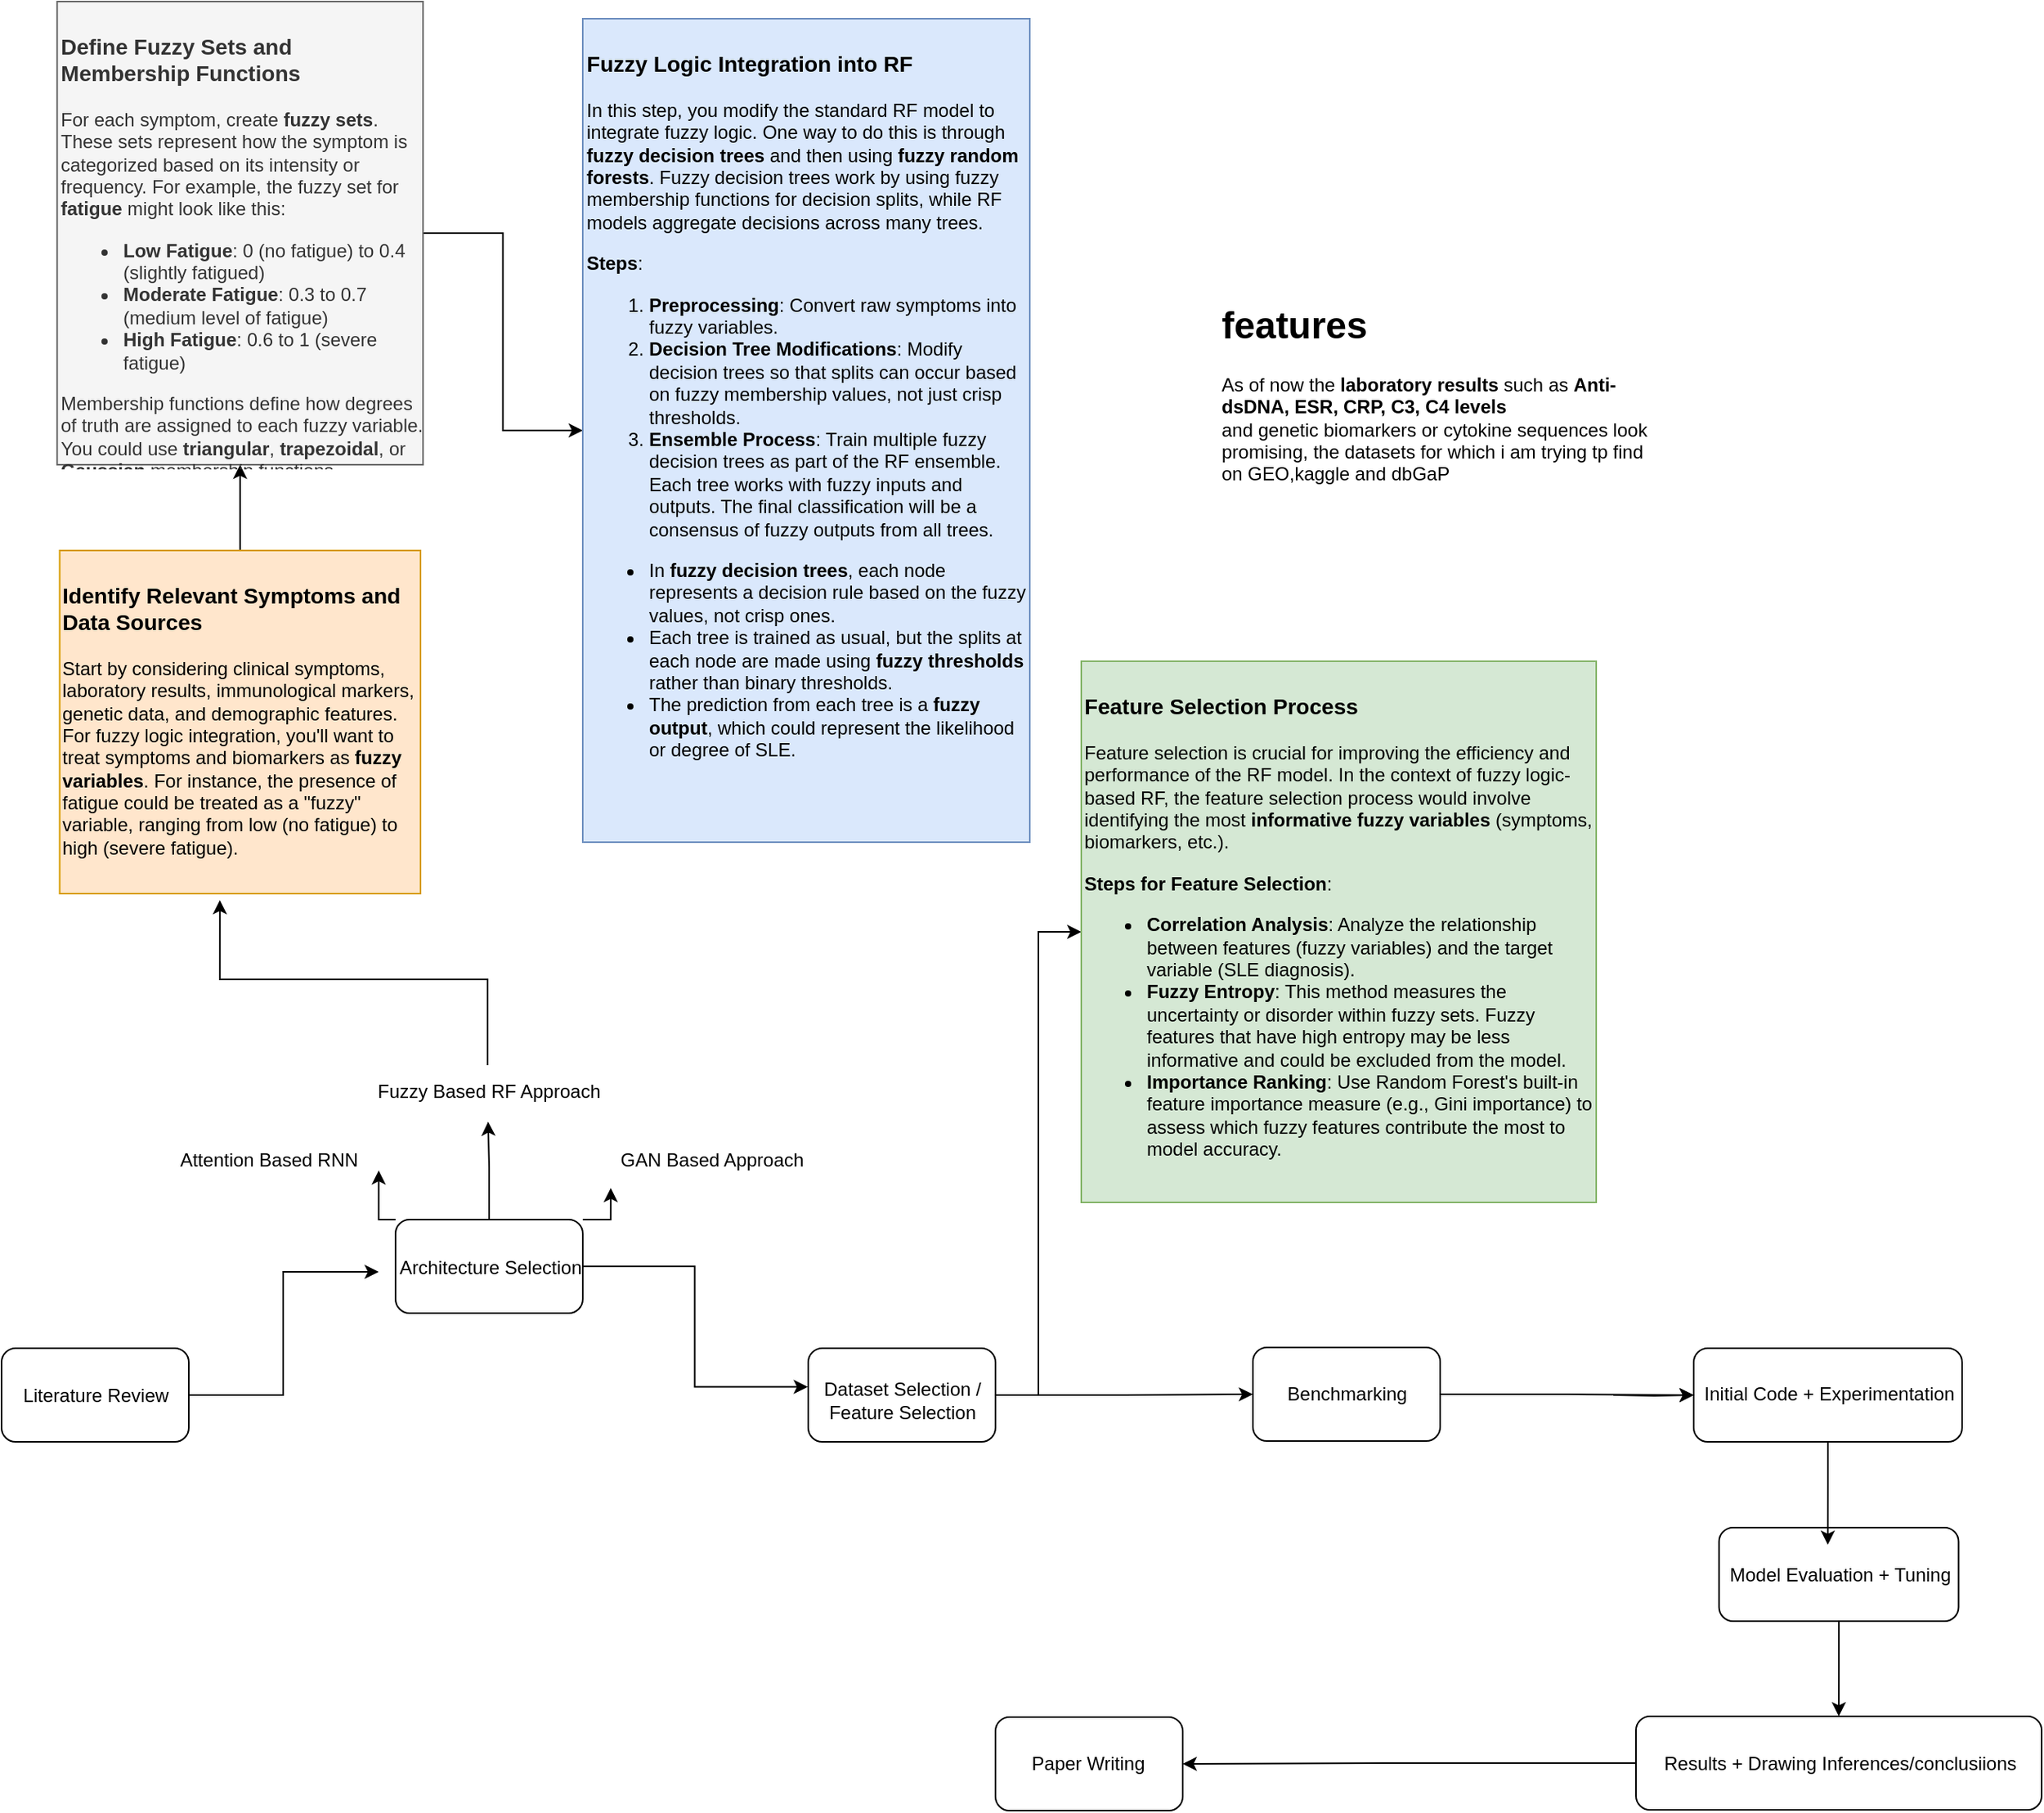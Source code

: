 <mxfile version="24.8.3">
  <diagram name="Page-1" id="1jeLxI2OCfeSWo5d0hNq">
    <mxGraphModel dx="844" dy="1758" grid="1" gridSize="11" guides="1" tooltips="1" connect="1" arrows="1" fold="1" page="0" pageScale="1" pageWidth="850" pageHeight="1100" math="0" shadow="0">
      <root>
        <mxCell id="0" />
        <mxCell id="1" parent="0" />
        <mxCell id="_-TTu0KQnb45jtgWuE68-1" value="&lt;font style=&quot;font-size: 12px;&quot;&gt;Literature Review&lt;/font&gt;" style="text;html=1;align=center;verticalAlign=middle;resizable=0;points=[];autosize=1;strokeColor=none;fillColor=none;" parent="1" vertex="1">
          <mxGeometry x="132" y="272" width="121" height="33" as="geometry" />
        </mxCell>
        <mxCell id="_-TTu0KQnb45jtgWuE68-2" value="&lt;div&gt;Architecture Selection&lt;/div&gt;&lt;div&gt;&lt;br&gt;&lt;/div&gt;" style="text;html=1;align=center;verticalAlign=middle;resizable=0;points=[];autosize=1;strokeColor=none;fillColor=none;" parent="1" vertex="1">
          <mxGeometry x="374" y="192" width="143" height="44" as="geometry" />
        </mxCell>
        <mxCell id="_-TTu0KQnb45jtgWuE68-3" value="&lt;div&gt;Dataset Selection /&lt;/div&gt;&lt;div&gt;Feature Selection&lt;br&gt;&lt;/div&gt;" style="text;html=1;align=center;verticalAlign=middle;resizable=0;points=[];autosize=1;strokeColor=none;fillColor=none;" parent="1" vertex="1">
          <mxGeometry x="649" y="269.5" width="121" height="44" as="geometry" />
        </mxCell>
        <mxCell id="_-TTu0KQnb45jtgWuE68-4" value="Benchmarking" style="text;html=1;align=center;verticalAlign=middle;resizable=0;points=[];autosize=1;strokeColor=none;fillColor=none;" parent="1" vertex="1">
          <mxGeometry x="945" y="271" width="99" height="33" as="geometry" />
        </mxCell>
        <mxCell id="_-TTu0KQnb45jtgWuE68-6" value="Initial Code + Experimentation" style="text;html=1;align=center;verticalAlign=middle;resizable=0;points=[];autosize=1;strokeColor=none;fillColor=none;" parent="1" vertex="1">
          <mxGeometry x="1210" y="271.5" width="187" height="33" as="geometry" />
        </mxCell>
        <mxCell id="_-TTu0KQnb45jtgWuE68-7" value="Model Evaluation + Tuning" style="text;html=1;align=center;verticalAlign=middle;resizable=0;points=[];autosize=1;strokeColor=none;fillColor=none;" parent="1" vertex="1">
          <mxGeometry x="1228" y="387" width="165" height="33" as="geometry" />
        </mxCell>
        <mxCell id="_-TTu0KQnb45jtgWuE68-8" value="Results + Drawing Inferences/conclusiions" style="text;html=1;align=center;verticalAlign=middle;resizable=0;points=[];autosize=1;strokeColor=none;fillColor=none;" parent="1" vertex="1">
          <mxGeometry x="1184" y="508" width="253" height="33" as="geometry" />
        </mxCell>
        <mxCell id="_-TTu0KQnb45jtgWuE68-9" value="Paper Writing" style="text;html=1;align=center;verticalAlign=middle;resizable=0;points=[];autosize=1;strokeColor=none;fillColor=none;" parent="1" vertex="1">
          <mxGeometry x="779" y="508.5" width="99" height="33" as="geometry" />
        </mxCell>
        <mxCell id="_-TTu0KQnb45jtgWuE68-10" value="" style="rounded=1;whiteSpace=wrap;html=1;fillColor=none;" parent="1" vertex="1">
          <mxGeometry x="133" y="258.5" width="120" height="60" as="geometry" />
        </mxCell>
        <mxCell id="_-TTu0KQnb45jtgWuE68-11" value="" style="rounded=1;whiteSpace=wrap;html=1;fillColor=none;" parent="1" vertex="1">
          <mxGeometry x="385.5" y="176" width="120" height="60" as="geometry" />
        </mxCell>
        <mxCell id="m3b22_OhLMWhYGsPR_bi-3" style="edgeStyle=orthogonalEdgeStyle;rounded=0;orthogonalLoop=1;jettySize=auto;html=1;entryX=0;entryY=0.5;entryDx=0;entryDy=0;" edge="1" parent="1" source="_-TTu0KQnb45jtgWuE68-12" target="m3b22_OhLMWhYGsPR_bi-2">
          <mxGeometry relative="1" as="geometry" />
        </mxCell>
        <mxCell id="m3b22_OhLMWhYGsPR_bi-4" style="edgeStyle=orthogonalEdgeStyle;rounded=0;orthogonalLoop=1;jettySize=auto;html=1;entryX=0;entryY=0.5;entryDx=0;entryDy=0;" edge="1" parent="1" source="_-TTu0KQnb45jtgWuE68-12" target="_-TTu0KQnb45jtgWuE68-13">
          <mxGeometry relative="1" as="geometry" />
        </mxCell>
        <mxCell id="_-TTu0KQnb45jtgWuE68-12" value="" style="rounded=1;whiteSpace=wrap;html=1;fillColor=none;" parent="1" vertex="1">
          <mxGeometry x="650" y="258.5" width="120" height="60" as="geometry" />
        </mxCell>
        <mxCell id="m3b22_OhLMWhYGsPR_bi-5" style="edgeStyle=orthogonalEdgeStyle;rounded=0;orthogonalLoop=1;jettySize=auto;html=1;" edge="1" parent="1" target="_-TTu0KQnb45jtgWuE68-14">
          <mxGeometry relative="1" as="geometry">
            <mxPoint x="1166" y="288.5" as="sourcePoint" />
          </mxGeometry>
        </mxCell>
        <mxCell id="m3b22_OhLMWhYGsPR_bi-9" style="edgeStyle=orthogonalEdgeStyle;rounded=0;orthogonalLoop=1;jettySize=auto;html=1;entryX=0;entryY=0.5;entryDx=0;entryDy=0;" edge="1" parent="1" source="_-TTu0KQnb45jtgWuE68-13" target="_-TTu0KQnb45jtgWuE68-14">
          <mxGeometry relative="1" as="geometry" />
        </mxCell>
        <mxCell id="_-TTu0KQnb45jtgWuE68-13" value="" style="rounded=1;whiteSpace=wrap;html=1;fillColor=none;" parent="1" vertex="1">
          <mxGeometry x="935" y="258" width="120" height="60" as="geometry" />
        </mxCell>
        <mxCell id="_-TTu0KQnb45jtgWuE68-14" value="" style="rounded=1;whiteSpace=wrap;html=1;fillColor=none;" parent="1" vertex="1">
          <mxGeometry x="1217.5" y="258.5" width="172" height="60" as="geometry" />
        </mxCell>
        <mxCell id="m3b22_OhLMWhYGsPR_bi-7" style="edgeStyle=orthogonalEdgeStyle;rounded=0;orthogonalLoop=1;jettySize=auto;html=1;entryX=0.5;entryY=0;entryDx=0;entryDy=0;" edge="1" parent="1" source="_-TTu0KQnb45jtgWuE68-15" target="_-TTu0KQnb45jtgWuE68-16">
          <mxGeometry relative="1" as="geometry" />
        </mxCell>
        <mxCell id="_-TTu0KQnb45jtgWuE68-15" value="" style="rounded=1;whiteSpace=wrap;html=1;fillColor=none;" parent="1" vertex="1">
          <mxGeometry x="1233.75" y="373.5" width="153.5" height="60" as="geometry" />
        </mxCell>
        <mxCell id="m3b22_OhLMWhYGsPR_bi-8" style="edgeStyle=orthogonalEdgeStyle;rounded=0;orthogonalLoop=1;jettySize=auto;html=1;" edge="1" parent="1" source="_-TTu0KQnb45jtgWuE68-16" target="_-TTu0KQnb45jtgWuE68-17">
          <mxGeometry relative="1" as="geometry" />
        </mxCell>
        <mxCell id="_-TTu0KQnb45jtgWuE68-16" value="" style="rounded=1;whiteSpace=wrap;html=1;fillColor=none;" parent="1" vertex="1">
          <mxGeometry x="1180.5" y="494.5" width="260" height="60" as="geometry" />
        </mxCell>
        <mxCell id="_-TTu0KQnb45jtgWuE68-17" value="" style="rounded=1;whiteSpace=wrap;html=1;fillColor=none;" parent="1" vertex="1">
          <mxGeometry x="770" y="495" width="120" height="60" as="geometry" />
        </mxCell>
        <mxCell id="_-TTu0KQnb45jtgWuE68-19" value="Fuzzy Based RF Approach" style="text;html=1;align=center;verticalAlign=middle;resizable=0;points=[];autosize=1;strokeColor=none;fillColor=none;" parent="1" vertex="1">
          <mxGeometry x="362" y="77" width="165" height="33" as="geometry" />
        </mxCell>
        <mxCell id="_-TTu0KQnb45jtgWuE68-20" value="Attention Based RNN" style="text;html=1;align=center;verticalAlign=middle;resizable=0;points=[];autosize=1;strokeColor=none;fillColor=none;" parent="1" vertex="1">
          <mxGeometry x="232" y="121" width="143" height="33" as="geometry" />
        </mxCell>
        <mxCell id="_-TTu0KQnb45jtgWuE68-21" value="GAN Based Approach" style="text;html=1;align=center;verticalAlign=middle;resizable=0;points=[];autosize=1;strokeColor=none;fillColor=none;" parent="1" vertex="1">
          <mxGeometry x="516" y="121" width="143" height="33" as="geometry" />
        </mxCell>
        <mxCell id="_-TTu0KQnb45jtgWuE68-33" style="edgeStyle=orthogonalEdgeStyle;rounded=0;orthogonalLoop=1;jettySize=auto;html=1;exitX=0.5;exitY=0;exitDx=0;exitDy=0;entryX=0.5;entryY=1;entryDx=0;entryDy=0;" parent="1" source="_-TTu0KQnb45jtgWuE68-22" target="_-TTu0KQnb45jtgWuE68-23" edge="1">
          <mxGeometry relative="1" as="geometry" />
        </mxCell>
        <mxCell id="_-TTu0KQnb45jtgWuE68-22" value="&lt;h3&gt;&lt;strong&gt;Identify Relevant Symptoms and Data Sources&lt;/strong&gt;&lt;/h3&gt;&lt;p&gt;Start by considering clinical symptoms, laboratory results, immunological markers, genetic data, and demographic features. For fuzzy logic integration, you&#39;ll want to treat symptoms and biomarkers as &lt;strong&gt;fuzzy variables&lt;/strong&gt;. For instance, the presence of fatigue could be treated as a &quot;fuzzy&quot; variable, ranging from low (no fatigue) to high (severe fatigue).&lt;/p&gt;" style="text;html=1;whiteSpace=wrap;overflow=hidden;rounded=0;fillColor=#ffe6cc;strokeColor=#d79b00;" parent="1" vertex="1">
          <mxGeometry x="170.25" y="-253" width="231.25" height="220" as="geometry" />
        </mxCell>
        <mxCell id="_-TTu0KQnb45jtgWuE68-34" style="edgeStyle=orthogonalEdgeStyle;rounded=0;orthogonalLoop=1;jettySize=auto;html=1;entryX=0;entryY=0.5;entryDx=0;entryDy=0;" parent="1" source="_-TTu0KQnb45jtgWuE68-23" target="_-TTu0KQnb45jtgWuE68-24" edge="1">
          <mxGeometry relative="1" as="geometry" />
        </mxCell>
        <mxCell id="_-TTu0KQnb45jtgWuE68-23" value="&lt;h3&gt;&lt;strong&gt;Define Fuzzy Sets and Membership Functions&lt;/strong&gt;&lt;/h3&gt;&lt;p&gt;&lt;/p&gt;&lt;p&gt;For each symptom, create &lt;strong&gt;fuzzy sets&lt;/strong&gt;. These sets represent how the symptom is categorized based on its intensity or frequency. For example, the fuzzy set for &lt;strong&gt;fatigue&lt;/strong&gt; might look like this:&lt;/p&gt;&lt;ul&gt;&lt;li&gt;&lt;strong&gt;Low Fatigue&lt;/strong&gt;: 0 (no fatigue) to 0.4 (slightly fatigued)&lt;/li&gt;&lt;li&gt;&lt;strong&gt;Moderate Fatigue&lt;/strong&gt;: 0.3 to 0.7 (medium level of fatigue)&lt;/li&gt;&lt;li&gt;&lt;strong&gt;High Fatigue&lt;/strong&gt;: 0.6 to 1 (severe fatigue)&lt;/li&gt;&lt;/ul&gt;&lt;p&gt;Membership functions define how degrees of truth are assigned to each fuzzy variable. You could use &lt;strong&gt;triangular&lt;/strong&gt;, &lt;strong&gt;trapezoidal&lt;/strong&gt;, or &lt;strong&gt;Gaussian&lt;/strong&gt; membership functions, depending on the data distribution.&lt;/p&gt;" style="text;html=1;whiteSpace=wrap;overflow=hidden;rounded=0;fillColor=#f5f5f5;fontColor=#333333;strokeColor=#666666;" parent="1" vertex="1">
          <mxGeometry x="168.63" y="-605" width="234.5" height="297" as="geometry" />
        </mxCell>
        <mxCell id="_-TTu0KQnb45jtgWuE68-24" value="&lt;h3&gt; &lt;strong&gt;Fuzzy Logic Integration into RF&lt;/strong&gt;&lt;/h3&gt;&lt;p&gt;In this step, you modify the standard RF model to integrate fuzzy logic. One way to do this is through &lt;strong&gt;fuzzy decision trees&lt;/strong&gt; and then using &lt;strong&gt;fuzzy random forests&lt;/strong&gt;. Fuzzy decision trees work by using fuzzy membership functions for decision splits, while RF models aggregate decisions across many trees.&lt;/p&gt;&lt;p&gt;&lt;strong&gt;Steps&lt;/strong&gt;:&lt;/p&gt;&lt;ol&gt;&lt;li&gt;&lt;strong&gt;Preprocessing&lt;/strong&gt;: Convert raw symptoms into fuzzy variables.&lt;/li&gt;&lt;li&gt;&lt;strong&gt;Decision Tree Modifications&lt;/strong&gt;: Modify decision trees so that splits can occur based on fuzzy membership values, not just crisp thresholds.&lt;/li&gt;&lt;li&gt;&lt;strong&gt;Ensemble Process&lt;/strong&gt;: Train multiple fuzzy decision trees as part of the RF ensemble. Each tree works with fuzzy inputs and outputs. The final classification will be a consensus of fuzzy outputs from all trees.&lt;/li&gt;&lt;/ol&gt;&lt;ul&gt;&lt;li&gt;In &lt;strong&gt;fuzzy decision trees&lt;/strong&gt;, each node represents a decision rule based on the fuzzy values, not crisp ones.&lt;/li&gt;&lt;li&gt;Each tree is trained as usual, but the splits at each node are made using &lt;strong&gt;fuzzy thresholds&lt;/strong&gt; rather than binary thresholds.&lt;/li&gt;&lt;li&gt;The prediction from each tree is a &lt;strong&gt;fuzzy output&lt;/strong&gt;, which could represent the likelihood or degree of SLE.&lt;/li&gt;&lt;/ul&gt;" style="text;html=1;whiteSpace=wrap;overflow=hidden;rounded=0;fillColor=#dae8fc;strokeColor=#6c8ebf;" parent="1" vertex="1">
          <mxGeometry x="505.5" y="-594" width="286.5" height="528" as="geometry" />
        </mxCell>
        <mxCell id="_-TTu0KQnb45jtgWuE68-26" style="edgeStyle=orthogonalEdgeStyle;rounded=0;orthogonalLoop=1;jettySize=auto;html=1;exitX=1;exitY=0.5;exitDx=0;exitDy=0;entryX=0.005;entryY=0.398;entryDx=0;entryDy=0;entryPerimeter=0;" parent="1" source="_-TTu0KQnb45jtgWuE68-10" target="_-TTu0KQnb45jtgWuE68-2" edge="1">
          <mxGeometry relative="1" as="geometry" />
        </mxCell>
        <mxCell id="_-TTu0KQnb45jtgWuE68-28" style="edgeStyle=orthogonalEdgeStyle;rounded=0;orthogonalLoop=1;jettySize=auto;html=1;exitX=0;exitY=0;exitDx=0;exitDy=0;entryX=0.998;entryY=0.712;entryDx=0;entryDy=0;entryPerimeter=0;" parent="1" source="_-TTu0KQnb45jtgWuE68-11" target="_-TTu0KQnb45jtgWuE68-20" edge="1">
          <mxGeometry relative="1" as="geometry" />
        </mxCell>
        <mxCell id="_-TTu0KQnb45jtgWuE68-29" style="edgeStyle=orthogonalEdgeStyle;rounded=0;orthogonalLoop=1;jettySize=auto;html=1;exitX=0.5;exitY=0;exitDx=0;exitDy=0;entryX=0.502;entryY=1.098;entryDx=0;entryDy=0;entryPerimeter=0;" parent="1" source="_-TTu0KQnb45jtgWuE68-11" target="_-TTu0KQnb45jtgWuE68-19" edge="1">
          <mxGeometry relative="1" as="geometry" />
        </mxCell>
        <mxCell id="_-TTu0KQnb45jtgWuE68-30" style="edgeStyle=orthogonalEdgeStyle;rounded=0;orthogonalLoop=1;jettySize=auto;html=1;exitX=1;exitY=0;exitDx=0;exitDy=0;entryX=0.052;entryY=1.053;entryDx=0;entryDy=0;entryPerimeter=0;" parent="1" source="_-TTu0KQnb45jtgWuE68-11" target="_-TTu0KQnb45jtgWuE68-21" edge="1">
          <mxGeometry relative="1" as="geometry" />
        </mxCell>
        <mxCell id="_-TTu0KQnb45jtgWuE68-31" style="edgeStyle=orthogonalEdgeStyle;rounded=0;orthogonalLoop=1;jettySize=auto;html=1;entryX=0.444;entryY=1.019;entryDx=0;entryDy=0;entryPerimeter=0;" parent="1" source="_-TTu0KQnb45jtgWuE68-19" target="_-TTu0KQnb45jtgWuE68-22" edge="1">
          <mxGeometry relative="1" as="geometry" />
        </mxCell>
        <mxCell id="_-TTu0KQnb45jtgWuE68-35" style="edgeStyle=orthogonalEdgeStyle;rounded=0;orthogonalLoop=1;jettySize=auto;html=1;entryX=0.006;entryY=0.313;entryDx=0;entryDy=0;entryPerimeter=0;" parent="1" source="_-TTu0KQnb45jtgWuE68-11" target="_-TTu0KQnb45jtgWuE68-3" edge="1">
          <mxGeometry relative="1" as="geometry" />
        </mxCell>
        <mxCell id="m3b22_OhLMWhYGsPR_bi-2" value="&lt;h3&gt;&lt;strong&gt;Feature Selection Process&lt;/strong&gt;&lt;/h3&gt;&lt;p&gt;Feature selection is crucial for improving the efficiency and performance of the RF model. In the context of fuzzy logic-based RF, the feature selection process would involve identifying the most &lt;strong&gt;informative fuzzy variables&lt;/strong&gt; (symptoms, biomarkers, etc.).&lt;/p&gt;&lt;p&gt;&lt;strong&gt;Steps for Feature Selection&lt;/strong&gt;:&lt;/p&gt;&lt;ul&gt;&lt;li&gt;&lt;strong&gt;Correlation Analysis&lt;/strong&gt;: Analyze the relationship between features (fuzzy variables) and the target variable (SLE diagnosis). &lt;br&gt;&lt;/li&gt;&lt;li&gt;&lt;strong&gt;Fuzzy Entropy&lt;/strong&gt;: This method measures the uncertainty or disorder within fuzzy sets. Fuzzy features that have high entropy may be less informative and could be excluded from the model.&lt;/li&gt;&lt;li&gt;&lt;strong&gt;Importance Ranking&lt;/strong&gt;: Use Random Forest&#39;s built-in feature importance measure (e.g., Gini importance) to assess which fuzzy features contribute the most to model accuracy.&lt;/li&gt;&lt;/ul&gt;" style="text;html=1;whiteSpace=wrap;overflow=hidden;rounded=0;fillColor=#d5e8d4;strokeColor=#82b366;" vertex="1" parent="1">
          <mxGeometry x="825" y="-182" width="330" height="347" as="geometry" />
        </mxCell>
        <mxCell id="m3b22_OhLMWhYGsPR_bi-6" style="edgeStyle=orthogonalEdgeStyle;rounded=0;orthogonalLoop=1;jettySize=auto;html=1;entryX=0.454;entryY=0.183;entryDx=0;entryDy=0;entryPerimeter=0;" edge="1" parent="1" source="_-TTu0KQnb45jtgWuE68-14" target="_-TTu0KQnb45jtgWuE68-15">
          <mxGeometry relative="1" as="geometry" />
        </mxCell>
        <mxCell id="m3b22_OhLMWhYGsPR_bi-11" value="&lt;h1 style=&quot;margin-top: 0px;&quot;&gt;features&lt;/h1&gt;&lt;p&gt;As of now the &lt;strong&gt;laboratory results&lt;/strong&gt; such as &lt;strong&gt;Anti-dsDNA, ESR, CRP, C3, C4 levels&lt;br&gt;&lt;/strong&gt;and genetic biomarkers or cytokine sequences look promising, the datasets for which i am trying tp find on GEO,kaggle and dbGaP &lt;/p&gt;" style="text;html=1;whiteSpace=wrap;overflow=hidden;rounded=0;" vertex="1" parent="1">
          <mxGeometry x="913" y="-418" width="286" height="220" as="geometry" />
        </mxCell>
      </root>
    </mxGraphModel>
  </diagram>
</mxfile>
